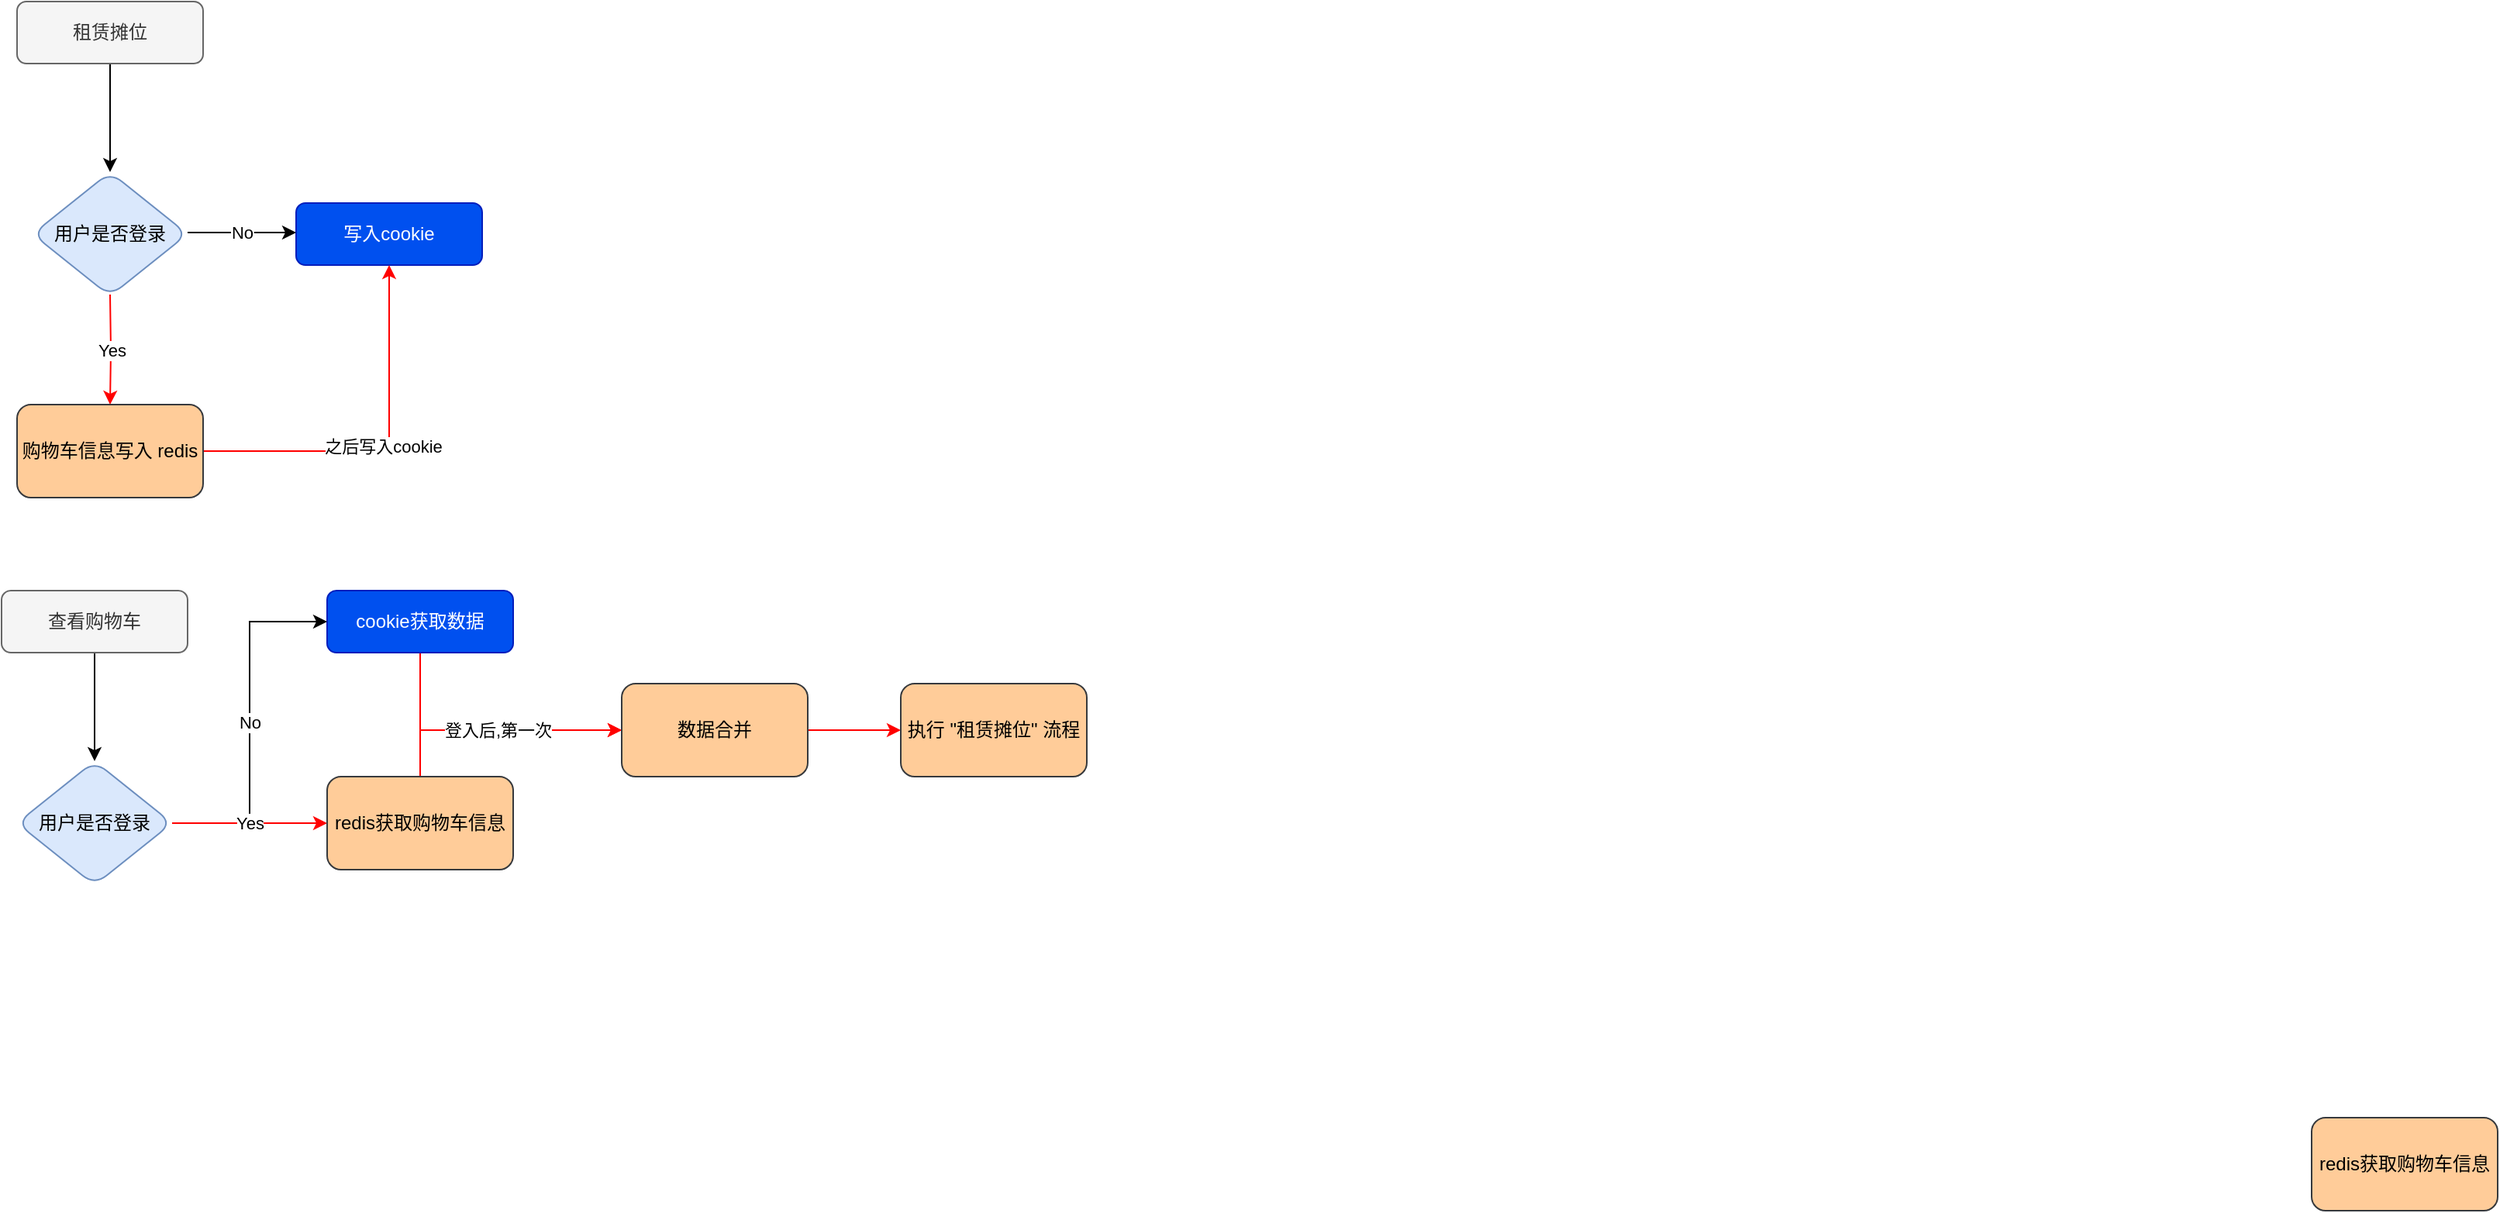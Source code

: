 <mxfile version="20.5.1" type="github">
  <diagram id="C5RBs43oDa-KdzZeNtuy" name="Page-1">
    <mxGraphModel dx="868" dy="450" grid="1" gridSize="10" guides="1" tooltips="1" connect="1" arrows="1" fold="1" page="1" pageScale="1" pageWidth="827" pageHeight="1169" math="0" shadow="0">
      <root>
        <mxCell id="WIyWlLk6GJQsqaUBKTNV-0" />
        <mxCell id="WIyWlLk6GJQsqaUBKTNV-1" parent="WIyWlLk6GJQsqaUBKTNV-0" />
        <mxCell id="MiZStCccM1iOqbARWDpQ-40" style="edgeStyle=orthogonalEdgeStyle;rounded=0;orthogonalLoop=1;jettySize=auto;html=1;entryX=0.5;entryY=0;entryDx=0;entryDy=0;" edge="1" parent="WIyWlLk6GJQsqaUBKTNV-1" source="WIyWlLk6GJQsqaUBKTNV-3" target="MiZStCccM1iOqbARWDpQ-7">
          <mxGeometry relative="1" as="geometry" />
        </mxCell>
        <mxCell id="WIyWlLk6GJQsqaUBKTNV-3" value="租赁摊位" style="rounded=1;whiteSpace=wrap;html=1;fontSize=12;glass=0;strokeWidth=1;shadow=0;fillColor=#f5f5f5;fontColor=#333333;strokeColor=#666666;" parent="WIyWlLk6GJQsqaUBKTNV-1" vertex="1">
          <mxGeometry x="40" y="30" width="120" height="40" as="geometry" />
        </mxCell>
        <mxCell id="WIyWlLk6GJQsqaUBKTNV-12" value="写入cookie" style="rounded=1;whiteSpace=wrap;html=1;fontSize=12;glass=0;strokeWidth=1;shadow=0;fillColor=#0050ef;strokeColor=#001DBC;fontColor=#ffffff;" parent="WIyWlLk6GJQsqaUBKTNV-1" vertex="1">
          <mxGeometry x="220" y="160" width="120" height="40" as="geometry" />
        </mxCell>
        <mxCell id="MiZStCccM1iOqbARWDpQ-10" value="No" style="edgeStyle=orthogonalEdgeStyle;rounded=0;orthogonalLoop=1;jettySize=auto;html=1;" edge="1" parent="WIyWlLk6GJQsqaUBKTNV-1">
          <mxGeometry relative="1" as="geometry">
            <mxPoint x="150" y="179" as="sourcePoint" />
            <mxPoint x="220" y="179" as="targetPoint" />
            <Array as="points">
              <mxPoint x="180" y="179" />
              <mxPoint x="180" y="179" />
            </Array>
          </mxGeometry>
        </mxCell>
        <mxCell id="MiZStCccM1iOqbARWDpQ-12" value="Yes" style="edgeStyle=orthogonalEdgeStyle;rounded=0;orthogonalLoop=1;jettySize=auto;html=1;strokeColor=#FF0000;" edge="1" parent="WIyWlLk6GJQsqaUBKTNV-1" target="MiZStCccM1iOqbARWDpQ-11">
          <mxGeometry relative="1" as="geometry">
            <mxPoint x="100" y="219" as="sourcePoint" />
          </mxGeometry>
        </mxCell>
        <mxCell id="MiZStCccM1iOqbARWDpQ-7" value="用户是否登录" style="rhombus;whiteSpace=wrap;html=1;rounded=1;glass=0;strokeWidth=1;shadow=0;fillColor=#dae8fc;strokeColor=#6c8ebf;" vertex="1" parent="WIyWlLk6GJQsqaUBKTNV-1">
          <mxGeometry x="50" y="140" width="100" height="80" as="geometry" />
        </mxCell>
        <mxCell id="MiZStCccM1iOqbARWDpQ-43" style="edgeStyle=orthogonalEdgeStyle;rounded=0;orthogonalLoop=1;jettySize=auto;html=1;exitX=1;exitY=0.5;exitDx=0;exitDy=0;entryX=0.5;entryY=1;entryDx=0;entryDy=0;fillColor=#ffcc99;strokeColor=#FF0000;" edge="1" parent="WIyWlLk6GJQsqaUBKTNV-1" source="MiZStCccM1iOqbARWDpQ-11" target="WIyWlLk6GJQsqaUBKTNV-12">
          <mxGeometry relative="1" as="geometry" />
        </mxCell>
        <mxCell id="MiZStCccM1iOqbARWDpQ-49" value="之后写入cookie" style="edgeLabel;html=1;align=center;verticalAlign=middle;resizable=0;points=[];" vertex="1" connectable="0" parent="MiZStCccM1iOqbARWDpQ-43">
          <mxGeometry x="-0.033" y="3" relative="1" as="geometry">
            <mxPoint as="offset" />
          </mxGeometry>
        </mxCell>
        <mxCell id="MiZStCccM1iOqbARWDpQ-11" value="购物车信息写入&amp;nbsp;redis" style="whiteSpace=wrap;html=1;rounded=1;glass=0;strokeWidth=1;shadow=0;fillColor=#ffcc99;strokeColor=#36393d;" vertex="1" parent="WIyWlLk6GJQsqaUBKTNV-1">
          <mxGeometry x="40" y="290" width="120" height="60" as="geometry" />
        </mxCell>
        <mxCell id="MiZStCccM1iOqbARWDpQ-44" style="edgeStyle=orthogonalEdgeStyle;rounded=0;orthogonalLoop=1;jettySize=auto;html=1;exitX=0.5;exitY=1;exitDx=0;exitDy=0;entryX=0.5;entryY=0;entryDx=0;entryDy=0;strokeColor=#000000;" edge="1" parent="WIyWlLk6GJQsqaUBKTNV-1" source="MiZStCccM1iOqbARWDpQ-32" target="MiZStCccM1iOqbARWDpQ-37">
          <mxGeometry relative="1" as="geometry" />
        </mxCell>
        <mxCell id="MiZStCccM1iOqbARWDpQ-32" value="查看购物车" style="rounded=1;whiteSpace=wrap;html=1;fontSize=12;glass=0;strokeWidth=1;shadow=0;fillColor=#f5f5f5;fontColor=#333333;strokeColor=#666666;" vertex="1" parent="WIyWlLk6GJQsqaUBKTNV-1">
          <mxGeometry x="30" y="410" width="120" height="40" as="geometry" />
        </mxCell>
        <mxCell id="MiZStCccM1iOqbARWDpQ-80" style="edgeStyle=orthogonalEdgeStyle;rounded=0;orthogonalLoop=1;jettySize=auto;html=1;exitX=0.5;exitY=1;exitDx=0;exitDy=0;entryX=0;entryY=0.5;entryDx=0;entryDy=0;strokeColor=#FF0000;" edge="1" parent="WIyWlLk6GJQsqaUBKTNV-1" source="MiZStCccM1iOqbARWDpQ-34" target="MiZStCccM1iOqbARWDpQ-61">
          <mxGeometry relative="1" as="geometry" />
        </mxCell>
        <mxCell id="MiZStCccM1iOqbARWDpQ-34" value="cookie获取数据" style="rounded=1;whiteSpace=wrap;html=1;fontSize=12;glass=0;strokeWidth=1;shadow=0;fillColor=#0050ef;strokeColor=#001DBC;fontColor=#ffffff;" vertex="1" parent="WIyWlLk6GJQsqaUBKTNV-1">
          <mxGeometry x="240" y="410" width="120" height="40" as="geometry" />
        </mxCell>
        <mxCell id="MiZStCccM1iOqbARWDpQ-47" value="No" style="edgeStyle=orthogonalEdgeStyle;rounded=0;orthogonalLoop=1;jettySize=auto;html=1;strokeColor=#000000;entryX=0;entryY=0.5;entryDx=0;entryDy=0;" edge="1" parent="WIyWlLk6GJQsqaUBKTNV-1" source="MiZStCccM1iOqbARWDpQ-37" target="MiZStCccM1iOqbARWDpQ-34">
          <mxGeometry relative="1" as="geometry">
            <mxPoint x="620" y="200" as="targetPoint" />
          </mxGeometry>
        </mxCell>
        <mxCell id="MiZStCccM1iOqbARWDpQ-76" value="Yes" style="edgeStyle=orthogonalEdgeStyle;rounded=0;orthogonalLoop=1;jettySize=auto;html=1;strokeColor=#FF0000;" edge="1" parent="WIyWlLk6GJQsqaUBKTNV-1" source="MiZStCccM1iOqbARWDpQ-37" target="MiZStCccM1iOqbARWDpQ-39">
          <mxGeometry relative="1" as="geometry" />
        </mxCell>
        <mxCell id="MiZStCccM1iOqbARWDpQ-37" value="用户是否登录" style="rhombus;whiteSpace=wrap;html=1;rounded=1;glass=0;strokeWidth=1;shadow=0;fillColor=#dae8fc;strokeColor=#6c8ebf;" vertex="1" parent="WIyWlLk6GJQsqaUBKTNV-1">
          <mxGeometry x="40" y="520" width="100" height="80" as="geometry" />
        </mxCell>
        <mxCell id="MiZStCccM1iOqbARWDpQ-81" value="登入后,第一次" style="edgeStyle=orthogonalEdgeStyle;rounded=0;orthogonalLoop=1;jettySize=auto;html=1;exitX=0.5;exitY=0;exitDx=0;exitDy=0;strokeColor=#FF0000;" edge="1" parent="WIyWlLk6GJQsqaUBKTNV-1" source="MiZStCccM1iOqbARWDpQ-39" target="MiZStCccM1iOqbARWDpQ-61">
          <mxGeometry relative="1" as="geometry" />
        </mxCell>
        <mxCell id="MiZStCccM1iOqbARWDpQ-39" value="redis获取购物车信息" style="whiteSpace=wrap;html=1;rounded=1;glass=0;strokeWidth=1;shadow=0;fillColor=#ffcc99;strokeColor=#36393d;" vertex="1" parent="WIyWlLk6GJQsqaUBKTNV-1">
          <mxGeometry x="240" y="530" width="120" height="60" as="geometry" />
        </mxCell>
        <mxCell id="MiZStCccM1iOqbARWDpQ-82" style="edgeStyle=orthogonalEdgeStyle;rounded=0;orthogonalLoop=1;jettySize=auto;html=1;strokeColor=#FF0000;" edge="1" parent="WIyWlLk6GJQsqaUBKTNV-1" source="MiZStCccM1iOqbARWDpQ-61" target="MiZStCccM1iOqbARWDpQ-72">
          <mxGeometry relative="1" as="geometry" />
        </mxCell>
        <mxCell id="MiZStCccM1iOqbARWDpQ-61" value="数据合并" style="whiteSpace=wrap;html=1;fillColor=#ffcc99;strokeColor=#36393d;rounded=1;glass=0;strokeWidth=1;shadow=0;" vertex="1" parent="WIyWlLk6GJQsqaUBKTNV-1">
          <mxGeometry x="430" y="470" width="120" height="60" as="geometry" />
        </mxCell>
        <mxCell id="MiZStCccM1iOqbARWDpQ-64" value="redis获取购物车信息" style="whiteSpace=wrap;html=1;rounded=1;glass=0;strokeWidth=1;shadow=0;fillColor=#ffcc99;strokeColor=#36393d;" vertex="1" parent="WIyWlLk6GJQsqaUBKTNV-1">
          <mxGeometry x="1520" y="750" width="120" height="60" as="geometry" />
        </mxCell>
        <mxCell id="MiZStCccM1iOqbARWDpQ-72" value="执行 &quot;租赁摊位&quot;&amp;nbsp;流程" style="whiteSpace=wrap;html=1;fillColor=#ffcc99;strokeColor=#36393d;rounded=1;glass=0;strokeWidth=1;shadow=0;" vertex="1" parent="WIyWlLk6GJQsqaUBKTNV-1">
          <mxGeometry x="610" y="470" width="120" height="60" as="geometry" />
        </mxCell>
      </root>
    </mxGraphModel>
  </diagram>
</mxfile>
